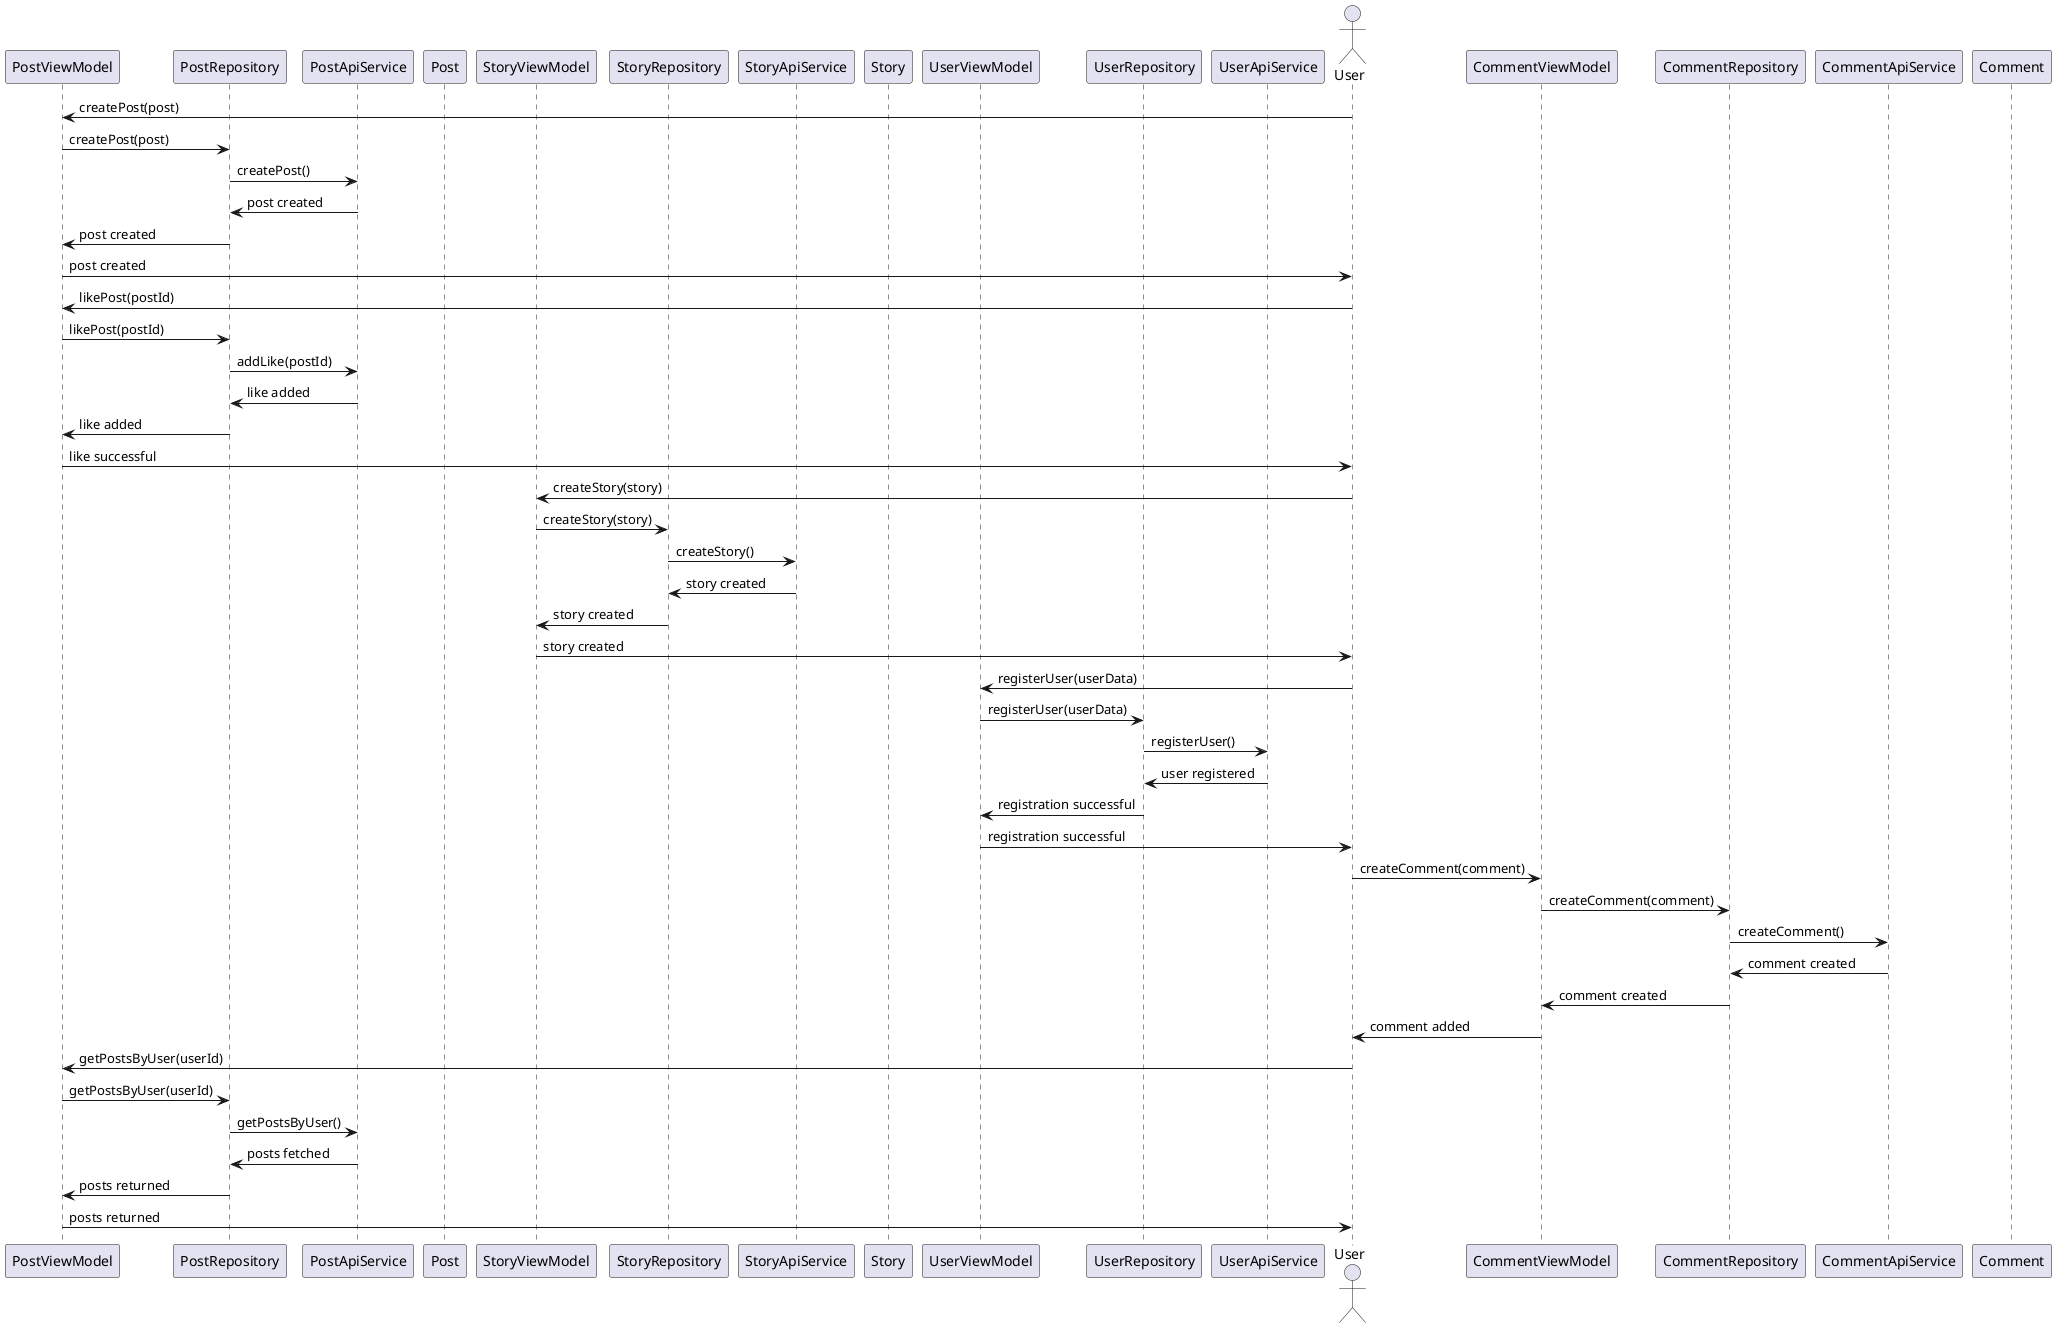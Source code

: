 @startuml
actor User

participant PostViewModel
participant PostRepository
participant PostApiService
participant Post

participant StoryViewModel
participant StoryRepository
participant StoryApiService
participant Story

participant UserViewModel
participant UserRepository
participant UserApiService
participant User

participant CommentViewModel
participant CommentRepository
participant CommentApiService
participant Comment

User -> PostViewModel : createPost(post)
PostViewModel -> PostRepository : createPost(post)
PostRepository -> PostApiService : createPost()
PostApiService -> PostRepository : post created
PostRepository -> PostViewModel : post created
PostViewModel -> User : post created

User -> PostViewModel : likePost(postId)
PostViewModel -> PostRepository : likePost(postId)
PostRepository -> PostApiService : addLike(postId)
PostApiService -> PostRepository : like added
PostRepository -> PostViewModel : like added
PostViewModel -> User : like successful

User -> StoryViewModel : createStory(story)
StoryViewModel -> StoryRepository : createStory(story)
StoryRepository -> StoryApiService : createStory()
StoryApiService -> StoryRepository : story created
StoryRepository -> StoryViewModel : story created
StoryViewModel -> User : story created

User -> UserViewModel : registerUser(userData)
UserViewModel -> UserRepository : registerUser(userData)
UserRepository -> UserApiService : registerUser()
UserApiService -> UserRepository : user registered
UserRepository -> UserViewModel : registration successful
UserViewModel -> User : registration successful

User -> CommentViewModel : createComment(comment)
CommentViewModel -> CommentRepository : createComment(comment)
CommentRepository -> CommentApiService : createComment()
CommentApiService -> CommentRepository : comment created
CommentRepository -> CommentViewModel : comment created
CommentViewModel -> User : comment added

User -> PostViewModel : getPostsByUser(userId)
PostViewModel -> PostRepository : getPostsByUser(userId)
PostRepository -> PostApiService : getPostsByUser()
PostApiService -> PostRepository : posts fetched
PostRepository -> PostViewModel : posts returned
PostViewModel -> User : posts returned

@enduml
